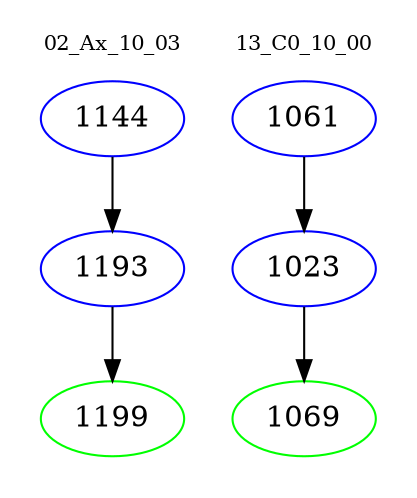 digraph{
subgraph cluster_0 {
color = white
label = "02_Ax_10_03";
fontsize=10;
T0_1144 [label="1144", color="blue"]
T0_1144 -> T0_1193 [color="black"]
T0_1193 [label="1193", color="blue"]
T0_1193 -> T0_1199 [color="black"]
T0_1199 [label="1199", color="green"]
}
subgraph cluster_1 {
color = white
label = "13_C0_10_00";
fontsize=10;
T1_1061 [label="1061", color="blue"]
T1_1061 -> T1_1023 [color="black"]
T1_1023 [label="1023", color="blue"]
T1_1023 -> T1_1069 [color="black"]
T1_1069 [label="1069", color="green"]
}
}
